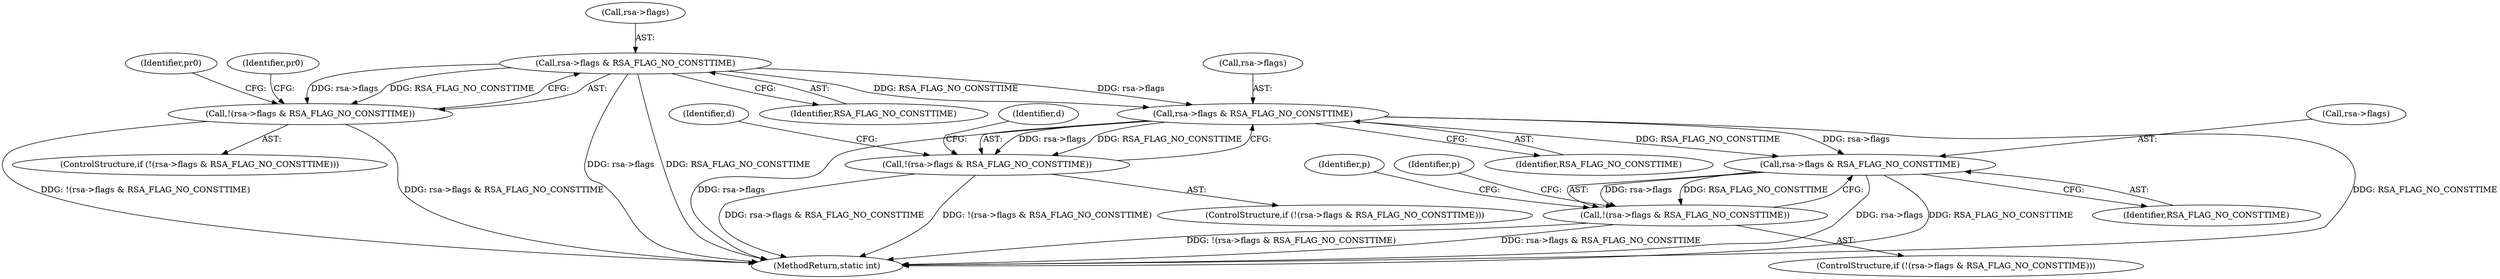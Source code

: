 digraph "0_openssl_349a41da1ad88ad87825414752a8ff5fdd6a6c3f@pointer" {
"1000562" [label="(Call,rsa->flags & RSA_FLAG_NO_CONSTTIME)"];
"1000561" [label="(Call,!(rsa->flags & RSA_FLAG_NO_CONSTTIME))"];
"1000594" [label="(Call,rsa->flags & RSA_FLAG_NO_CONSTTIME)"];
"1000593" [label="(Call,!(rsa->flags & RSA_FLAG_NO_CONSTTIME))"];
"1000638" [label="(Call,rsa->flags & RSA_FLAG_NO_CONSTTIME)"];
"1000637" [label="(Call,!(rsa->flags & RSA_FLAG_NO_CONSTTIME))"];
"1000561" [label="(Call,!(rsa->flags & RSA_FLAG_NO_CONSTTIME))"];
"1000639" [label="(Call,rsa->flags)"];
"1000563" [label="(Call,rsa->flags)"];
"1000656" [label="(Identifier,p)"];
"1000569" [label="(Identifier,pr0)"];
"1000636" [label="(ControlStructure,if (!(rsa->flags & RSA_FLAG_NO_CONSTTIME)))"];
"1000699" [label="(MethodReturn,static int)"];
"1000645" [label="(Identifier,p)"];
"1000566" [label="(Identifier,RSA_FLAG_NO_CONSTTIME)"];
"1000593" [label="(Call,!(rsa->flags & RSA_FLAG_NO_CONSTTIME))"];
"1000642" [label="(Identifier,RSA_FLAG_NO_CONSTTIME)"];
"1000598" [label="(Identifier,RSA_FLAG_NO_CONSTTIME)"];
"1000560" [label="(ControlStructure,if (!(rsa->flags & RSA_FLAG_NO_CONSTTIME)))"];
"1000578" [label="(Identifier,pr0)"];
"1000592" [label="(ControlStructure,if (!(rsa->flags & RSA_FLAG_NO_CONSTTIME)))"];
"1000638" [label="(Call,rsa->flags & RSA_FLAG_NO_CONSTTIME)"];
"1000601" [label="(Identifier,d)"];
"1000595" [label="(Call,rsa->flags)"];
"1000594" [label="(Call,rsa->flags & RSA_FLAG_NO_CONSTTIME)"];
"1000612" [label="(Identifier,d)"];
"1000637" [label="(Call,!(rsa->flags & RSA_FLAG_NO_CONSTTIME))"];
"1000562" [label="(Call,rsa->flags & RSA_FLAG_NO_CONSTTIME)"];
"1000562" -> "1000561"  [label="AST: "];
"1000562" -> "1000566"  [label="CFG: "];
"1000563" -> "1000562"  [label="AST: "];
"1000566" -> "1000562"  [label="AST: "];
"1000561" -> "1000562"  [label="CFG: "];
"1000562" -> "1000699"  [label="DDG: rsa->flags"];
"1000562" -> "1000699"  [label="DDG: RSA_FLAG_NO_CONSTTIME"];
"1000562" -> "1000561"  [label="DDG: rsa->flags"];
"1000562" -> "1000561"  [label="DDG: RSA_FLAG_NO_CONSTTIME"];
"1000562" -> "1000594"  [label="DDG: rsa->flags"];
"1000562" -> "1000594"  [label="DDG: RSA_FLAG_NO_CONSTTIME"];
"1000561" -> "1000560"  [label="AST: "];
"1000569" -> "1000561"  [label="CFG: "];
"1000578" -> "1000561"  [label="CFG: "];
"1000561" -> "1000699"  [label="DDG: rsa->flags & RSA_FLAG_NO_CONSTTIME"];
"1000561" -> "1000699"  [label="DDG: !(rsa->flags & RSA_FLAG_NO_CONSTTIME)"];
"1000594" -> "1000593"  [label="AST: "];
"1000594" -> "1000598"  [label="CFG: "];
"1000595" -> "1000594"  [label="AST: "];
"1000598" -> "1000594"  [label="AST: "];
"1000593" -> "1000594"  [label="CFG: "];
"1000594" -> "1000699"  [label="DDG: RSA_FLAG_NO_CONSTTIME"];
"1000594" -> "1000699"  [label="DDG: rsa->flags"];
"1000594" -> "1000593"  [label="DDG: rsa->flags"];
"1000594" -> "1000593"  [label="DDG: RSA_FLAG_NO_CONSTTIME"];
"1000594" -> "1000638"  [label="DDG: rsa->flags"];
"1000594" -> "1000638"  [label="DDG: RSA_FLAG_NO_CONSTTIME"];
"1000593" -> "1000592"  [label="AST: "];
"1000601" -> "1000593"  [label="CFG: "];
"1000612" -> "1000593"  [label="CFG: "];
"1000593" -> "1000699"  [label="DDG: rsa->flags & RSA_FLAG_NO_CONSTTIME"];
"1000593" -> "1000699"  [label="DDG: !(rsa->flags & RSA_FLAG_NO_CONSTTIME)"];
"1000638" -> "1000637"  [label="AST: "];
"1000638" -> "1000642"  [label="CFG: "];
"1000639" -> "1000638"  [label="AST: "];
"1000642" -> "1000638"  [label="AST: "];
"1000637" -> "1000638"  [label="CFG: "];
"1000638" -> "1000699"  [label="DDG: rsa->flags"];
"1000638" -> "1000699"  [label="DDG: RSA_FLAG_NO_CONSTTIME"];
"1000638" -> "1000637"  [label="DDG: rsa->flags"];
"1000638" -> "1000637"  [label="DDG: RSA_FLAG_NO_CONSTTIME"];
"1000637" -> "1000636"  [label="AST: "];
"1000645" -> "1000637"  [label="CFG: "];
"1000656" -> "1000637"  [label="CFG: "];
"1000637" -> "1000699"  [label="DDG: rsa->flags & RSA_FLAG_NO_CONSTTIME"];
"1000637" -> "1000699"  [label="DDG: !(rsa->flags & RSA_FLAG_NO_CONSTTIME)"];
}
